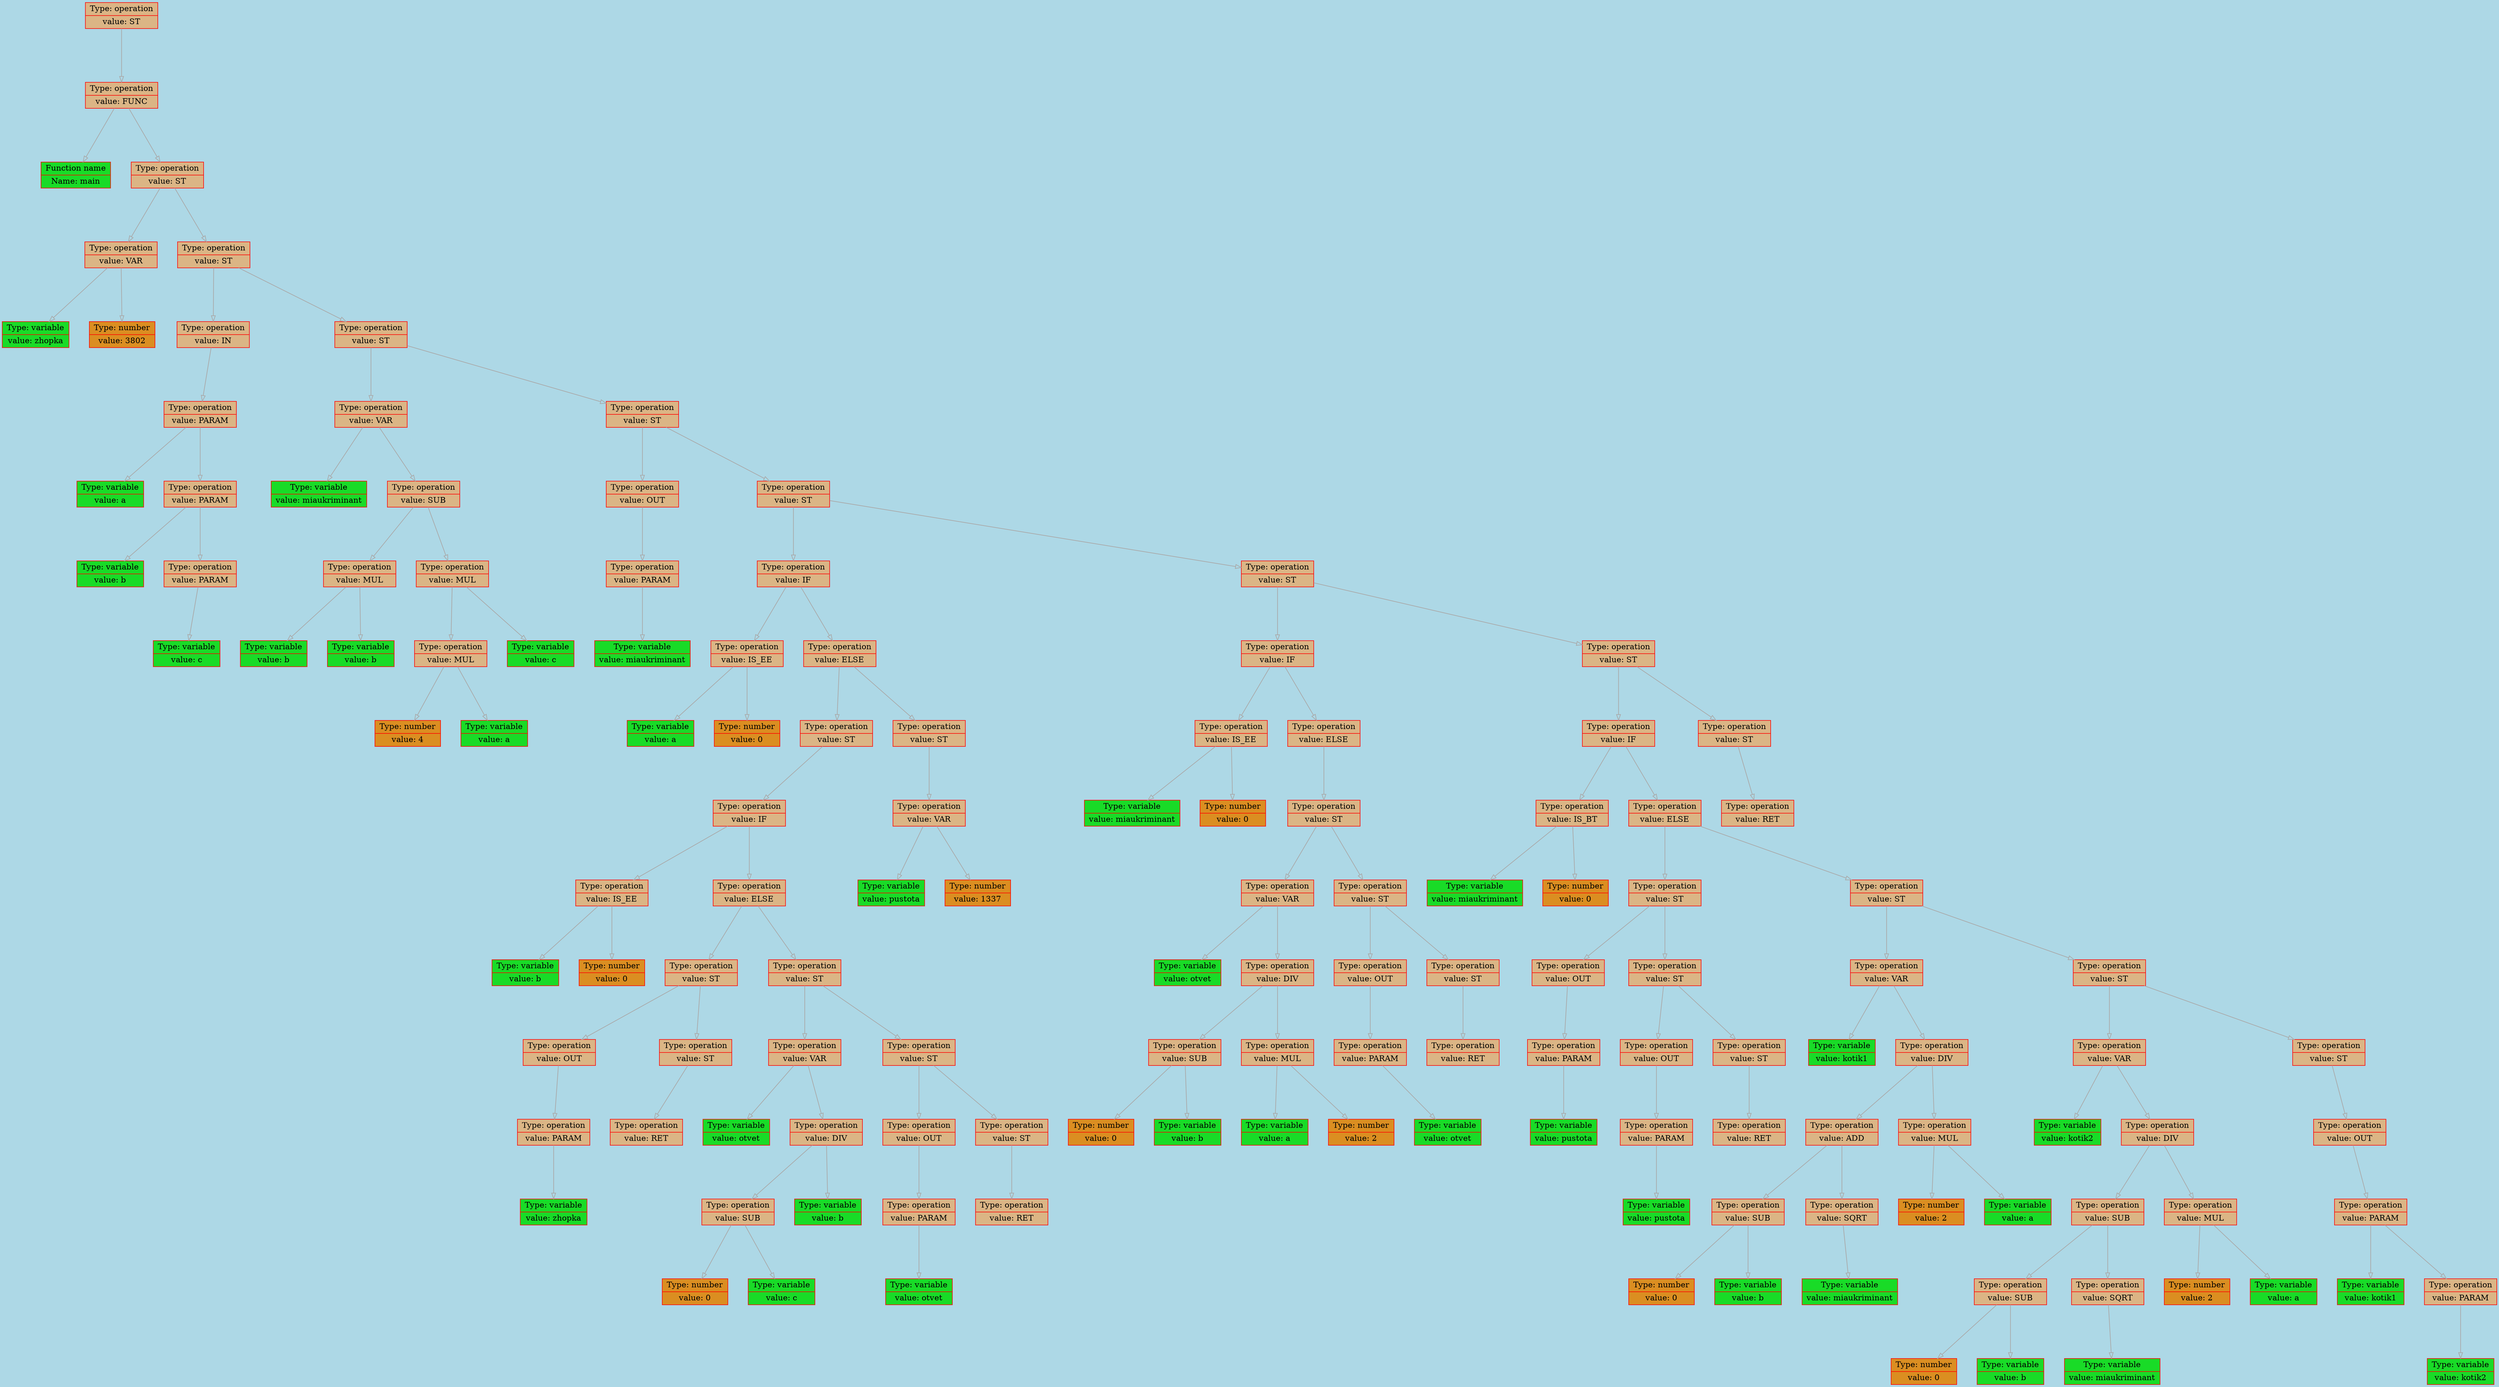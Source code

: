
    digraph g {
        bgcolor="lightblue";
        dpi      = 200;
        fontname = "Comic Sans MS";
        fontsize = 20;
        rankdir   =  TB;
        edge [color = darkgrey, arrowhead = onormal, arrowsize = 1, penwidth = 1.2]
        graph[fillcolor = lightgreen, ranksep = 1.3, nodesep = 0.5,
        style = "rounded, filled",color = green, penwidth = 2]

    Node0000011932a432e0[shape=record, width=0.2, style="filled", color="red", fillcolor="#DBB585",label=" {Type: operation | value: ST}"] 
 
Node0000011932a43250[shape=record, width=0.2, style="filled", color="red", fillcolor="#DBB585",label=" {Type: operation | value: FUNC}"] 
 
Node00000119329ac9d0[shape=record, width=0.2, style="filled", color="red", fillcolor="#19DB27",label=" {Function name |Name: main}"] 
 
Node0000011932a435b0[shape=record, width=0.2, style="filled", color="red", fillcolor="#DBB585",label=" {Type: operation | value: ST}"] 
 
Node00000119329acb80[shape=record, width=0.2, style="filled", color="red", fillcolor="#DBB585",label=" {Type: operation | value: VAR}"] 
 
Node00000119329acc70[shape=record, width=0.2, style="filled", color="red", fillcolor="#19DB27",label=" {Type: variable | value: zhopka}"] 
 
Node00000119329acc10[shape=record, width=0.2, style="filled", color="red", fillcolor="#DB8E21",label=" {Type: number | value: 3802}"] 
 
Node0000011932a436a0[shape=record, width=0.2, style="filled", color="red", fillcolor="#DBB585",label=" {Type: operation | value: ST}"] 
 
Node00000119329aeae0[shape=record, width=0.2, style="filled", color="red", fillcolor="#DBB585",label=" {Type: operation | value: IN}"] 
 
Node00000119329aec30[shape=record, width=0.2, style="filled", color="red", fillcolor="#DBB585",label=" {Type: operation | value: PARAM}"] 
 
Node00000119329aca00[shape=record, width=0.2, style="filled", color="red", fillcolor="#19DB27",label=" {Type: variable | value: a}"] 
 
Node00000119329acca0[shape=record, width=0.2, style="filled", color="red", fillcolor="#DBB585",label=" {Type: operation | value: PARAM}"] 
 
Node00000119329aca90[shape=record, width=0.2, style="filled", color="red", fillcolor="#19DB27",label=" {Type: variable | value: b}"] 
 
Node00000119329acbb0[shape=record, width=0.2, style="filled", color="red", fillcolor="#DBB585",label=" {Type: operation | value: PARAM}"] 
 
Node00000119329acc40[shape=record, width=0.2, style="filled", color="red", fillcolor="#19DB27",label=" {Type: variable | value: c}"] 
 
Node0000011932a43370[shape=record, width=0.2, style="filled", color="red", fillcolor="#DBB585",label=" {Type: operation | value: ST}"] 
 
Node00000119329ae6c0[shape=record, width=0.2, style="filled", color="red", fillcolor="#DBB585",label=" {Type: operation | value: VAR}"] 
 
Node00000119329aea50[shape=record, width=0.2, style="filled", color="red", fillcolor="#19DB27",label=" {Type: variable | value: miaukriminant}"] 
 
Node00000119329ae7b0[shape=record, width=0.2, style="filled", color="red", fillcolor="#DBB585",label=" {Type: operation | value: SUB}"] 
 
Node00000119329ae600[shape=record, width=0.2, style="filled", color="red", fillcolor="#DBB585",label=" {Type: operation | value: MUL}"] 
 
Node00000119329aea80[shape=record, width=0.2, style="filled", color="red", fillcolor="#19DB27",label=" {Type: variable | value: b}"] 
 
Node00000119329ae780[shape=record, width=0.2, style="filled", color="red", fillcolor="#19DB27",label=" {Type: variable | value: b}"] 
 
Node00000119329aeba0[shape=record, width=0.2, style="filled", color="red", fillcolor="#DBB585",label=" {Type: operation | value: MUL}"] 
 
Node00000119329aecc0[shape=record, width=0.2, style="filled", color="red", fillcolor="#DBB585",label=" {Type: operation | value: MUL}"] 
 
Node00000119329ae9c0[shape=record, width=0.2, style="filled", color="red", fillcolor="#DB8E21",label=" {Type: number | value: 4}"] 
 
Node00000119329aebd0[shape=record, width=0.2, style="filled", color="red", fillcolor="#19DB27",label=" {Type: variable | value: a}"] 
 
Node00000119329ae870[shape=record, width=0.2, style="filled", color="red", fillcolor="#19DB27",label=" {Type: variable | value: c}"] 
 
Node0000011932a43850[shape=record, width=0.2, style="filled", color="red", fillcolor="#DBB585",label=" {Type: operation | value: ST}"] 
 
Node00000119329ae9f0[shape=record, width=0.2, style="filled", color="red", fillcolor="#DBB585",label=" {Type: operation | value: OUT}"] 
 
Node00000119329ae930[shape=record, width=0.2, style="filled", color="red", fillcolor="#DBB585",label=" {Type: operation | value: PARAM}"] 
 
Node00000119329ae5d0[shape=record, width=0.2, style="filled", color="red", fillcolor="#19DB27",label=" {Type: variable | value: miaukriminant}"] 
 
Node0000011932a43730[shape=record, width=0.2, style="filled", color="red", fillcolor="#DBB585",label=" {Type: operation | value: ST}"] 
 
Node0000011932a421a0[shape=record, width=0.2, style="filled", color="red", fillcolor="#DBB585",label=" {Type: operation | value: IF}"] 
 
Node00000119329ae960[shape=record, width=0.2, style="filled", color="red", fillcolor="#DBB585",label=" {Type: operation | value: IS_EE}"] 
 
Node00000119329aea20[shape=record, width=0.2, style="filled", color="red", fillcolor="#19DB27",label=" {Type: variable | value: a}"] 
 
Node00000119329aeab0[shape=record, width=0.2, style="filled", color="red", fillcolor="#DB8E21",label=" {Type: number | value: 0}"] 
 
Node0000011932a42290[shape=record, width=0.2, style="filled", color="red", fillcolor="#DBB585",label=" {Type: operation | value: ELSE}"] 
 
Node0000011932a42500[shape=record, width=0.2, style="filled", color="red", fillcolor="#DBB585",label=" {Type: operation | value: ST}"] 
 
Node0000011932a42800[shape=record, width=0.2, style="filled", color="red", fillcolor="#DBB585",label=" {Type: operation | value: IF}"] 
 
Node00000119329ae8d0[shape=record, width=0.2, style="filled", color="red", fillcolor="#DBB585",label=" {Type: operation | value: IS_EE}"] 
 
Node00000119329aeb40[shape=record, width=0.2, style="filled", color="red", fillcolor="#19DB27",label=" {Type: variable | value: b}"] 
 
Node00000119329aeb10[shape=record, width=0.2, style="filled", color="red", fillcolor="#DB8E21",label=" {Type: number | value: 0}"] 
 
Node0000011932a427a0[shape=record, width=0.2, style="filled", color="red", fillcolor="#DBB585",label=" {Type: operation | value: ELSE}"] 
 
Node00000119329ae810[shape=record, width=0.2, style="filled", color="red", fillcolor="#DBB585",label=" {Type: operation | value: ST}"] 
 
Node00000119329aec00[shape=record, width=0.2, style="filled", color="red", fillcolor="#DBB585",label=" {Type: operation | value: OUT}"] 
 
Node00000119329ae7e0[shape=record, width=0.2, style="filled", color="red", fillcolor="#DBB585",label=" {Type: operation | value: PARAM}"] 
 
Node00000119329aeb70[shape=record, width=0.2, style="filled", color="red", fillcolor="#19DB27",label=" {Type: variable | value: zhopka}"] 
 
Node00000119329aec90[shape=record, width=0.2, style="filled", color="red", fillcolor="#DBB585",label=" {Type: operation | value: ST}"] 
 
Node00000119329aec60[shape=record, width=0.2, style="filled", color="red", fillcolor="#DBB585",label=" {Type: operation | value: RET}"] 
 
Node0000011932a425c0[shape=record, width=0.2, style="filled", color="red", fillcolor="#DBB585",label=" {Type: operation | value: ST}"] 
 
Node00000119329aecf0[shape=record, width=0.2, style="filled", color="red", fillcolor="#DBB585",label=" {Type: operation | value: VAR}"] 
 
Node00000119329ae900[shape=record, width=0.2, style="filled", color="red", fillcolor="#19DB27",label=" {Type: variable | value: otvet}"] 
 
Node00000119329ae660[shape=record, width=0.2, style="filled", color="red", fillcolor="#DBB585",label=" {Type: operation | value: DIV}"] 
 
Node00000119329ae630[shape=record, width=0.2, style="filled", color="red", fillcolor="#DBB585",label=" {Type: operation | value: SUB}"] 
 
Node00000119329ae990[shape=record, width=0.2, style="filled", color="red", fillcolor="#DB8E21",label=" {Type: number | value: 0}"] 
 
Node00000119329ae6f0[shape=record, width=0.2, style="filled", color="red", fillcolor="#19DB27",label=" {Type: variable | value: c}"] 
 
Node00000119329ae840[shape=record, width=0.2, style="filled", color="red", fillcolor="#19DB27",label=" {Type: variable | value: b}"] 
 
Node00000119329ae750[shape=record, width=0.2, style="filled", color="red", fillcolor="#DBB585",label=" {Type: operation | value: ST}"] 
 
Node00000119329ae690[shape=record, width=0.2, style="filled", color="red", fillcolor="#DBB585",label=" {Type: operation | value: OUT}"] 
 
Node00000119329aed50[shape=record, width=0.2, style="filled", color="red", fillcolor="#DBB585",label=" {Type: operation | value: PARAM}"] 
 
Node00000119329aed20[shape=record, width=0.2, style="filled", color="red", fillcolor="#19DB27",label=" {Type: variable | value: otvet}"] 
 
Node00000119329ae8a0[shape=record, width=0.2, style="filled", color="red", fillcolor="#DBB585",label=" {Type: operation | value: ST}"] 
 
Node00000119329ae720[shape=record, width=0.2, style="filled", color="red", fillcolor="#DBB585",label=" {Type: operation | value: RET}"] 
 
Node0000011932a42470[shape=record, width=0.2, style="filled", color="red", fillcolor="#DBB585",label=" {Type: operation | value: ST}"] 
 
Node0000011932a422f0[shape=record, width=0.2, style="filled", color="red", fillcolor="#DBB585",label=" {Type: operation | value: VAR}"] 
 
Node0000011932a424d0[shape=record, width=0.2, style="filled", color="red", fillcolor="#19DB27",label=" {Type: variable | value: pustota}"] 
 
Node0000011932a425f0[shape=record, width=0.2, style="filled", color="red", fillcolor="#DB8E21",label=" {Type: number | value: 1337}"] 
 
Node0000011932a42a70[shape=record, width=0.2, style="filled", color="red", fillcolor="#DBB585",label=" {Type: operation | value: ST}"] 
 
Node0000011932a42680[shape=record, width=0.2, style="filled", color="red", fillcolor="#DBB585",label=" {Type: operation | value: IF}"] 
 
Node0000011932a42380[shape=record, width=0.2, style="filled", color="red", fillcolor="#DBB585",label=" {Type: operation | value: IS_EE}"] 
 
Node0000011932a427d0[shape=record, width=0.2, style="filled", color="red", fillcolor="#19DB27",label=" {Type: variable | value: miaukriminant}"] 
 
Node0000011932a42560[shape=record, width=0.2, style="filled", color="red", fillcolor="#DB8E21",label=" {Type: number | value: 0}"] 
 
Node0000011932a42650[shape=record, width=0.2, style="filled", color="red", fillcolor="#DBB585",label=" {Type: operation | value: ELSE}"] 
 
Node0000011932a42620[shape=record, width=0.2, style="filled", color="red", fillcolor="#DBB585",label=" {Type: operation | value: ST}"] 
 
Node0000011932a42860[shape=record, width=0.2, style="filled", color="red", fillcolor="#DBB585",label=" {Type: operation | value: VAR}"] 
 
Node0000011932a426e0[shape=record, width=0.2, style="filled", color="red", fillcolor="#19DB27",label=" {Type: variable | value: otvet}"] 
 
Node0000011932a42740[shape=record, width=0.2, style="filled", color="red", fillcolor="#DBB585",label=" {Type: operation | value: DIV}"] 
 
Node0000011932a422c0[shape=record, width=0.2, style="filled", color="red", fillcolor="#DBB585",label=" {Type: operation | value: SUB}"] 
 
Node0000011932a421d0[shape=record, width=0.2, style="filled", color="red", fillcolor="#DB8E21",label=" {Type: number | value: 0}"] 
 
Node0000011932a423b0[shape=record, width=0.2, style="filled", color="red", fillcolor="#19DB27",label=" {Type: variable | value: b}"] 
 
Node0000011932a42530[shape=record, width=0.2, style="filled", color="red", fillcolor="#DBB585",label=" {Type: operation | value: MUL}"] 
 
Node0000011932a42830[shape=record, width=0.2, style="filled", color="red", fillcolor="#19DB27",label=" {Type: variable | value: a}"] 
 
Node0000011932a42410[shape=record, width=0.2, style="filled", color="red", fillcolor="#DB8E21",label=" {Type: number | value: 2}"] 
 
Node0000011932a42590[shape=record, width=0.2, style="filled", color="red", fillcolor="#DBB585",label=" {Type: operation | value: ST}"] 
 
Node0000011932a42320[shape=record, width=0.2, style="filled", color="red", fillcolor="#DBB585",label=" {Type: operation | value: OUT}"] 
 
Node0000011932a42710[shape=record, width=0.2, style="filled", color="red", fillcolor="#DBB585",label=" {Type: operation | value: PARAM}"] 
 
Node0000011932a423e0[shape=record, width=0.2, style="filled", color="red", fillcolor="#19DB27",label=" {Type: variable | value: otvet}"] 
 
Node0000011932a42200[shape=record, width=0.2, style="filled", color="red", fillcolor="#DBB585",label=" {Type: operation | value: ST}"] 
 
Node0000011932a426b0[shape=record, width=0.2, style="filled", color="red", fillcolor="#DBB585",label=" {Type: operation | value: RET}"] 
 
Node0000011932a43040[shape=record, width=0.2, style="filled", color="red", fillcolor="#DBB585",label=" {Type: operation | value: ST}"] 
 
Node0000011932a42a40[shape=record, width=0.2, style="filled", color="red", fillcolor="#DBB585",label=" {Type: operation | value: IF}"] 
 
Node0000011932a42110[shape=record, width=0.2, style="filled", color="red", fillcolor="#DBB585",label=" {Type: operation | value: IS_BT}"] 
 
Node0000011932a42770[shape=record, width=0.2, style="filled", color="red", fillcolor="#19DB27",label=" {Type: variable | value: miaukriminant}"] 
 
Node0000011932a420e0[shape=record, width=0.2, style="filled", color="red", fillcolor="#DB8E21",label=" {Type: number | value: 0}"] 
 
Node0000011932a42a10[shape=record, width=0.2, style="filled", color="red", fillcolor="#DBB585",label=" {Type: operation | value: ELSE}"] 
 
Node0000011932a42c50[shape=record, width=0.2, style="filled", color="red", fillcolor="#DBB585",label=" {Type: operation | value: ST}"] 
 
Node0000011932a42170[shape=record, width=0.2, style="filled", color="red", fillcolor="#DBB585",label=" {Type: operation | value: OUT}"] 
 
Node0000011932a42140[shape=record, width=0.2, style="filled", color="red", fillcolor="#DBB585",label=" {Type: operation | value: PARAM}"] 
 
Node0000011932a42440[shape=record, width=0.2, style="filled", color="red", fillcolor="#19DB27",label=" {Type: variable | value: pustota}"] 
 
Node0000011932a42b90[shape=record, width=0.2, style="filled", color="red", fillcolor="#DBB585",label=" {Type: operation | value: ST}"] 
 
Node0000011932a42260[shape=record, width=0.2, style="filled", color="red", fillcolor="#DBB585",label=" {Type: operation | value: OUT}"] 
 
Node0000011932a42230[shape=record, width=0.2, style="filled", color="red", fillcolor="#DBB585",label=" {Type: operation | value: PARAM}"] 
 
Node0000011932a424a0[shape=record, width=0.2, style="filled", color="red", fillcolor="#19DB27",label=" {Type: variable | value: pustota}"] 
 
Node0000011932a43070[shape=record, width=0.2, style="filled", color="red", fillcolor="#DBB585",label=" {Type: operation | value: ST}"] 
 
Node0000011932a42350[shape=record, width=0.2, style="filled", color="red", fillcolor="#DBB585",label=" {Type: operation | value: RET}"] 
 
Node0000011932a42f80[shape=record, width=0.2, style="filled", color="red", fillcolor="#DBB585",label=" {Type: operation | value: ST}"] 
 
Node0000011932a42d10[shape=record, width=0.2, style="filled", color="red", fillcolor="#DBB585",label=" {Type: operation | value: VAR}"] 
 
Node0000011932a42ad0[shape=record, width=0.2, style="filled", color="red", fillcolor="#19DB27",label=" {Type: variable | value: kotik1}"] 
 
Node0000011932a42c80[shape=record, width=0.2, style="filled", color="red", fillcolor="#DBB585",label=" {Type: operation | value: DIV}"] 
 
Node0000011932a42ec0[shape=record, width=0.2, style="filled", color="red", fillcolor="#DBB585",label=" {Type: operation | value: ADD}"] 
 
Node0000011932a42cb0[shape=record, width=0.2, style="filled", color="red", fillcolor="#DBB585",label=" {Type: operation | value: SUB}"] 
 
Node0000011932a42bc0[shape=record, width=0.2, style="filled", color="red", fillcolor="#DB8E21",label=" {Type: number | value: 0}"] 
 
Node0000011932a42c20[shape=record, width=0.2, style="filled", color="red", fillcolor="#19DB27",label=" {Type: variable | value: b}"] 
 
Node0000011932a42b60[shape=record, width=0.2, style="filled", color="red", fillcolor="#DBB585",label=" {Type: operation | value: SQRT}"] 
 
Node0000011932a42980[shape=record, width=0.2, style="filled", color="red", fillcolor="#19DB27",label=" {Type: variable | value: miaukriminant}"] 
 
Node0000011932a42950[shape=record, width=0.2, style="filled", color="red", fillcolor="#DBB585",label=" {Type: operation | value: MUL}"] 
 
Node0000011932a42bf0[shape=record, width=0.2, style="filled", color="red", fillcolor="#DB8E21",label=" {Type: number | value: 2}"] 
 
Node0000011932a42dd0[shape=record, width=0.2, style="filled", color="red", fillcolor="#19DB27",label=" {Type: variable | value: a}"] 
 
Node0000011932a429e0[shape=record, width=0.2, style="filled", color="red", fillcolor="#DBB585",label=" {Type: operation | value: ST}"] 
 
Node0000011932a42b30[shape=record, width=0.2, style="filled", color="red", fillcolor="#DBB585",label=" {Type: operation | value: VAR}"] 
 
Node0000011932a42d70[shape=record, width=0.2, style="filled", color="red", fillcolor="#19DB27",label=" {Type: variable | value: kotik2}"] 
 
Node0000011932a429b0[shape=record, width=0.2, style="filled", color="red", fillcolor="#DBB585",label=" {Type: operation | value: DIV}"] 
 
Node0000011932a42920[shape=record, width=0.2, style="filled", color="red", fillcolor="#DBB585",label=" {Type: operation | value: SUB}"] 
 
Node0000011932a42d40[shape=record, width=0.2, style="filled", color="red", fillcolor="#DBB585",label=" {Type: operation | value: SUB}"] 
 
Node0000011932a42ef0[shape=record, width=0.2, style="filled", color="red", fillcolor="#DB8E21",label=" {Type: number | value: 0}"] 
 
Node0000011932a42ce0[shape=record, width=0.2, style="filled", color="red", fillcolor="#19DB27",label=" {Type: variable | value: b}"] 
 
Node0000011932a42aa0[shape=record, width=0.2, style="filled", color="red", fillcolor="#DBB585",label=" {Type: operation | value: SQRT}"] 
 
Node0000011932a42f20[shape=record, width=0.2, style="filled", color="red", fillcolor="#19DB27",label=" {Type: variable | value: miaukriminant}"] 
 
Node0000011932a428f0[shape=record, width=0.2, style="filled", color="red", fillcolor="#DBB585",label=" {Type: operation | value: MUL}"] 
 
Node0000011932a42e00[shape=record, width=0.2, style="filled", color="red", fillcolor="#DB8E21",label=" {Type: number | value: 2}"] 
 
Node0000011932a42b00[shape=record, width=0.2, style="filled", color="red", fillcolor="#19DB27",label=" {Type: variable | value: a}"] 
 
Node0000011932a42f50[shape=record, width=0.2, style="filled", color="red", fillcolor="#DBB585",label=" {Type: operation | value: ST}"] 
 
Node0000011932a42e90[shape=record, width=0.2, style="filled", color="red", fillcolor="#DBB585",label=" {Type: operation | value: OUT}"] 
 
Node0000011932a42e60[shape=record, width=0.2, style="filled", color="red", fillcolor="#DBB585",label=" {Type: operation | value: PARAM}"] 
 
Node0000011932a43010[shape=record, width=0.2, style="filled", color="red", fillcolor="#19DB27",label=" {Type: variable | value: kotik1}"] 
 
Node0000011932a42e30[shape=record, width=0.2, style="filled", color="red", fillcolor="#DBB585",label=" {Type: operation | value: PARAM}"] 
 
Node0000011932a42da0[shape=record, width=0.2, style="filled", color="red", fillcolor="#19DB27",label=" {Type: variable | value: kotik2}"] 
 
Node0000011932a42fe0[shape=record, width=0.2, style="filled", color="red", fillcolor="#DBB585",label=" {Type: operation | value: ST}"] 
 
Node0000011932a42fb0[shape=record, width=0.2, style="filled", color="red", fillcolor="#DBB585",label=" {Type: operation | value: RET}"] 
 
Node0000011932a432e0->Node0000011932a43250
Node0000011932a43250->Node00000119329ac9d0
Node0000011932a43250->Node0000011932a435b0
Node0000011932a435b0->Node00000119329acb80
Node00000119329acb80->Node00000119329acc70
Node00000119329acb80->Node00000119329acc10
Node0000011932a435b0->Node0000011932a436a0
Node0000011932a436a0->Node00000119329aeae0
Node00000119329aeae0->Node00000119329aec30
Node00000119329aec30->Node00000119329aca00
Node00000119329aec30->Node00000119329acca0
Node00000119329acca0->Node00000119329aca90
Node00000119329acca0->Node00000119329acbb0
Node00000119329acbb0->Node00000119329acc40
Node0000011932a436a0->Node0000011932a43370
Node0000011932a43370->Node00000119329ae6c0
Node00000119329ae6c0->Node00000119329aea50
Node00000119329ae6c0->Node00000119329ae7b0
Node00000119329ae7b0->Node00000119329ae600
Node00000119329ae600->Node00000119329aea80
Node00000119329ae600->Node00000119329ae780
Node00000119329ae7b0->Node00000119329aeba0
Node00000119329aeba0->Node00000119329aecc0
Node00000119329aecc0->Node00000119329ae9c0
Node00000119329aecc0->Node00000119329aebd0
Node00000119329aeba0->Node00000119329ae870
Node0000011932a43370->Node0000011932a43850
Node0000011932a43850->Node00000119329ae9f0
Node00000119329ae9f0->Node00000119329ae930
Node00000119329ae930->Node00000119329ae5d0
Node0000011932a43850->Node0000011932a43730
Node0000011932a43730->Node0000011932a421a0
Node0000011932a421a0->Node00000119329ae960
Node00000119329ae960->Node00000119329aea20
Node00000119329ae960->Node00000119329aeab0
Node0000011932a421a0->Node0000011932a42290
Node0000011932a42290->Node0000011932a42500
Node0000011932a42500->Node0000011932a42800
Node0000011932a42800->Node00000119329ae8d0
Node00000119329ae8d0->Node00000119329aeb40
Node00000119329ae8d0->Node00000119329aeb10
Node0000011932a42800->Node0000011932a427a0
Node0000011932a427a0->Node00000119329ae810
Node00000119329ae810->Node00000119329aec00
Node00000119329aec00->Node00000119329ae7e0
Node00000119329ae7e0->Node00000119329aeb70
Node00000119329ae810->Node00000119329aec90
Node00000119329aec90->Node00000119329aec60
Node0000011932a427a0->Node0000011932a425c0
Node0000011932a425c0->Node00000119329aecf0
Node00000119329aecf0->Node00000119329ae900
Node00000119329aecf0->Node00000119329ae660
Node00000119329ae660->Node00000119329ae630
Node00000119329ae630->Node00000119329ae990
Node00000119329ae630->Node00000119329ae6f0
Node00000119329ae660->Node00000119329ae840
Node0000011932a425c0->Node00000119329ae750
Node00000119329ae750->Node00000119329ae690
Node00000119329ae690->Node00000119329aed50
Node00000119329aed50->Node00000119329aed20
Node00000119329ae750->Node00000119329ae8a0
Node00000119329ae8a0->Node00000119329ae720
Node0000011932a42290->Node0000011932a42470
Node0000011932a42470->Node0000011932a422f0
Node0000011932a422f0->Node0000011932a424d0
Node0000011932a422f0->Node0000011932a425f0
Node0000011932a43730->Node0000011932a42a70
Node0000011932a42a70->Node0000011932a42680
Node0000011932a42680->Node0000011932a42380
Node0000011932a42380->Node0000011932a427d0
Node0000011932a42380->Node0000011932a42560
Node0000011932a42680->Node0000011932a42650
Node0000011932a42650->Node0000011932a42620
Node0000011932a42620->Node0000011932a42860
Node0000011932a42860->Node0000011932a426e0
Node0000011932a42860->Node0000011932a42740
Node0000011932a42740->Node0000011932a422c0
Node0000011932a422c0->Node0000011932a421d0
Node0000011932a422c0->Node0000011932a423b0
Node0000011932a42740->Node0000011932a42530
Node0000011932a42530->Node0000011932a42830
Node0000011932a42530->Node0000011932a42410
Node0000011932a42620->Node0000011932a42590
Node0000011932a42590->Node0000011932a42320
Node0000011932a42320->Node0000011932a42710
Node0000011932a42710->Node0000011932a423e0
Node0000011932a42590->Node0000011932a42200
Node0000011932a42200->Node0000011932a426b0
Node0000011932a42a70->Node0000011932a43040
Node0000011932a43040->Node0000011932a42a40
Node0000011932a42a40->Node0000011932a42110
Node0000011932a42110->Node0000011932a42770
Node0000011932a42110->Node0000011932a420e0
Node0000011932a42a40->Node0000011932a42a10
Node0000011932a42a10->Node0000011932a42c50
Node0000011932a42c50->Node0000011932a42170
Node0000011932a42170->Node0000011932a42140
Node0000011932a42140->Node0000011932a42440
Node0000011932a42c50->Node0000011932a42b90
Node0000011932a42b90->Node0000011932a42260
Node0000011932a42260->Node0000011932a42230
Node0000011932a42230->Node0000011932a424a0
Node0000011932a42b90->Node0000011932a43070
Node0000011932a43070->Node0000011932a42350
Node0000011932a42a10->Node0000011932a42f80
Node0000011932a42f80->Node0000011932a42d10
Node0000011932a42d10->Node0000011932a42ad0
Node0000011932a42d10->Node0000011932a42c80
Node0000011932a42c80->Node0000011932a42ec0
Node0000011932a42ec0->Node0000011932a42cb0
Node0000011932a42cb0->Node0000011932a42bc0
Node0000011932a42cb0->Node0000011932a42c20
Node0000011932a42ec0->Node0000011932a42b60
Node0000011932a42b60->Node0000011932a42980
Node0000011932a42c80->Node0000011932a42950
Node0000011932a42950->Node0000011932a42bf0
Node0000011932a42950->Node0000011932a42dd0
Node0000011932a42f80->Node0000011932a429e0
Node0000011932a429e0->Node0000011932a42b30
Node0000011932a42b30->Node0000011932a42d70
Node0000011932a42b30->Node0000011932a429b0
Node0000011932a429b0->Node0000011932a42920
Node0000011932a42920->Node0000011932a42d40
Node0000011932a42d40->Node0000011932a42ef0
Node0000011932a42d40->Node0000011932a42ce0
Node0000011932a42920->Node0000011932a42aa0
Node0000011932a42aa0->Node0000011932a42f20
Node0000011932a429b0->Node0000011932a428f0
Node0000011932a428f0->Node0000011932a42e00
Node0000011932a428f0->Node0000011932a42b00
Node0000011932a429e0->Node0000011932a42f50
Node0000011932a42f50->Node0000011932a42e90
Node0000011932a42e90->Node0000011932a42e60
Node0000011932a42e60->Node0000011932a43010
Node0000011932a42e60->Node0000011932a42e30
Node0000011932a42e30->Node0000011932a42da0
Node0000011932a43040->Node0000011932a42fe0
Node0000011932a42fe0->Node0000011932a42fb0
}
